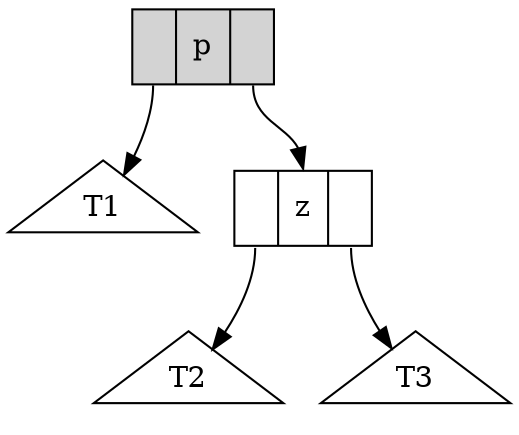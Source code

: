 digraph srr {
{node [ shape = record ] p z};
{node [ shape = triangle ] T1 T2 T3};
p [ label ="<f0> | <f1> p | <f2> ", style=filled ];
z [ label ="<f0> | <f1> z | <f2> "];
"p":f2 -> "z":f1;
"z":f2 -> T3;
"p":f0 -> T1;
"z":f0 -> T2;
}